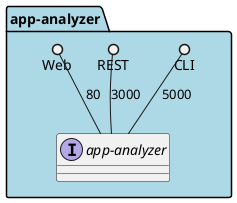 @startuml

package "app-analyzer" #lightblue {
    interface "app-analyzer" {

    }
    CLI ()-- "app-analyzer" : 5000
    REST ()-- "app-analyzer" : 3000
    Web ()-- "app-analyzer" : 80
}


@enduml
